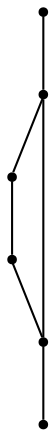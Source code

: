 graph {
  node [shape=point,comment="{\"directed\":false,\"doi\":\"10.1007/978-3-031-22203-0_27\",\"figure\":\"14 (2)\"}"]

  v0 [pos="1504.1688548062843,442.91944078428673"]
  v1 [pos="1437.4915661302873,442.9194407842867"]
  v2 [pos="1370.8142774542907,442.91944078428673"]
  v3 [pos="1237.4597001022971,442.9194407842867"]
  v4 [pos="1170.7824114263,442.91944078428673"]
  v5 [pos="1104.1051227503037,442.91944078428673"]

  v0 -- v3 [id="-1",pos="1504.1688548062843,442.91944078428673 1478.2854755302321,494.6853741376614 1478.2854755302321,494.6853741376614 1478.2854755302321,494.6853741376614 1473.3138786809393,504.62434457316624 1465.2750309155704,509.59591228607553 1454.16079291666,509.59591228607553 1287.467571226668,509.59591228607553 1287.467571226668,509.59591228607553 1287.467571226668,509.59591228607553 1276.3533332277577,509.59591228607553 1268.3144854623888,504.62434457316624 1263.342888613096,494.6853741376614 1237.4597001022971,442.9194407842867 1237.4597001022971,442.9194407842867 1237.4597001022971,442.9194407842867"]
  v5 -- v1 [id="-2",pos="1104.1051227503037,442.91944078428673 1134.1764988043572,593.2665616707094 1134.1764988043572,593.2665616707094 1134.1764988043572,593.2665616707094 1136.3560554093704,604.1639885795137 1142.9987558757643,609.6106195387588 1154.1129938746747,609.6106195387588 1520.8380815926569,609.6106195387588 1520.8380815926569,609.6106195387588 1520.8380815926569,609.6106195387588 1531.9523195915672,609.6106195387588 1537.507403761656,604.0556352437144 1537.507403761656,592.9415016633116 1537.507403761656,426.2503229088395 1537.507403761656,426.2503229088395 1537.507403761656,426.2503229088395 1537.507403761656,415.1361893284367 1531.9523195915672,409.5812050333923 1520.8380815926569,409.5812050333923 1487.4994372546585,409.5812050333923 1487.4994372546585,409.5812050333923 1487.4994372546585,409.5812050333923 1476.3851992557481,409.5812050333923 1466.9003508719288,413.5109528790862 1459.0448921032007,421.36628358016003 1437.4915661302873,442.9194407842867 1437.4915661302873,442.9194407842867 1437.4915661302873,442.9194407842867"]
  v4 -- v0 [id="-3",pos="1170.7824114263,442.91944078428673 1198.8492262008451,527.119330083156 1198.8492262008451,527.119330083156 1198.8492262008451,527.119330083156 1202.362359101819,537.6625420523653 1209.676044551761,542.93414803697 1220.7902825506715,542.93414803697 1454.16079291666,542.93414803697 1454.16079291666,542.93414803697 1454.16079291666,542.93414803697 1465.2750309155704,542.93414803697 1472.5887163655125,537.6625420523653 1476.1018492664862,527.119330083156 1504.1688548062843,442.91944078428673 1504.1688548062843,442.91944078428673 1504.1688548062843,442.91944078428673"]
  v5 -- v0 [id="-4",pos="1104.1051227503037,442.91944078428673 1133.4013559926198,560.0991859041417 1133.4013559926198,560.0991859041417 1133.4013559926198,560.0991859041417 1136.097632079846,570.8799294965188 1142.9987558757643,576.2723837878643 1154.1129938746747,576.2723837878643 1454.16079291666,576.2723837878643 1454.16079291666,576.2723837878643 1454.16079291666,576.2723837878643 1465.2750309155704,576.2723837878643 1472.1761547114884,570.8799294965188 1474.872430798715,560.0991859041417 1504.1688548062843,442.91944078428673 1504.1688548062843,442.91944078428673 1504.1688548062843,442.91944078428673"]
  v3 -- v2 [id="-5",pos="1237.4597001022971,442.9194407842867 1259.0130260752103,464.4725979884134 1259.0130260752103,464.4725979884134 1259.0130260752103,464.4725979884134 1266.8684848439384,472.32792868948724 1276.3533332277577,476.25767653518113 1287.467571226668,476.25767653518113 1320.8062155646664,476.25767653518113 1320.8062155646664,476.25767653518113 1320.8062155646664,476.25767653518113 1331.9204535635768,476.25767653518113 1341.405301947396,472.32792868948724 1349.2607607161244,464.4725979884134 1370.8142774542907,442.91944078428673 1370.8142774542907,442.91944078428673 1370.8142774542907,442.91944078428673"]
  v2 -- v5 [id="-6",pos="1370.8142774542907,442.91944078428673 1396.6974659650896,391.153507430912 1396.6974659650896,391.153507430912 1396.6974659650896,391.153507430912 1401.6690628143824,381.2145369954072 1409.7079105797513,376.2429692824979 1420.8221485786617,376.2429692824979 1554.1767259306553,376.2429692824979 1554.1767259306553,376.2429692824979 1554.1767259306553,376.2429692824979 1565.2909639295656,376.2429692824979 1570.8460480996544,381.79795357754233 1570.8460480996544,392.9120871579451 1570.8460480996544,626.279737414206 1570.8460480996544,626.279737414206 1570.8460480996544,626.279737414206 1570.8460480996544,637.3938709946087 1565.2909639295656,642.9488552896532 1554.1767259306553,642.9488552896532 1154.1129938746747,642.9488552896532 1154.1129938746747,642.9488552896532 1154.1129938746747,642.9488552896532 1142.9987558757643,642.9488552896532 1136.5310507348752,637.4688885109874 1134.7016119577065,626.5047740664323 1104.1051227503037,442.91944078428673 1104.1051227503037,442.91944078428673 1104.1051227503037,442.91944078428673"]
}